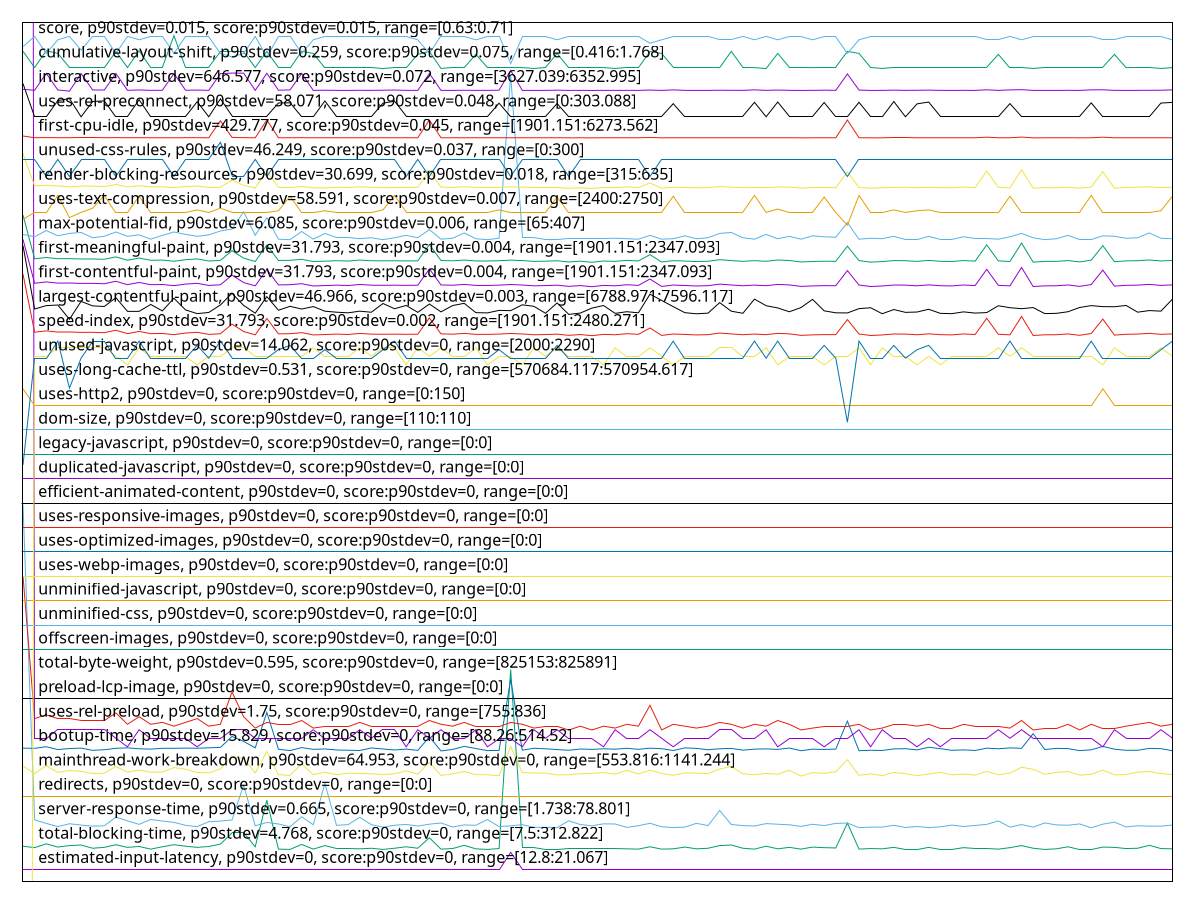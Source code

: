 reset

$estimatedInputLatencyP90Stdev0ScoreP90Stdev0Range12821067 <<EOF
0 0.4930000000000021
1 0.4930000000000021
2 0.4930000000000021
3 0.4930000000000021
4 0.4930000000000021
5 0.4930000000000021
6 0.4930000000000021
7 0.4930000000000021
8 0.4930000000000021
9 0.4930000000000021
10 0.4930000000000021
11 0.4930000000000021
12 0.4930000000000021
13 0.4930000000000021
14 0.4930000000000021
15 0.4930000000000021
16 0.4930000000000021
17 0.4930000000000021
18 0.4930000000000021
19 0.4930000000000021
20 0.4930000000000021
21 0.4930000000000021
22 0.4930000000000021
23 0.4930000000000021
24 0.4930000000000021
25 0.4930000000000021
26 0.4930000000000021
27 0.4930000000000021
28 0.4930000000000021
29 0.4930000000000021
30 0.4930000000000021
31 0.4930000000000021
32 0.4930000000000021
33 0.4930000000000021
34 0.4930000000000021
35 0.4930000000000021
36 0.4930000000000021
37 0.4930000000000021
38 0.4930000000000021
39 0.4930000000000021
40 0.4930000000000021
41 0.4930000000000021
42 1.193000000000002
43 0.4930000000000021
44 0.4930000000000021
45 0.4930000000000021
46 0.4930000000000021
47 0.4930000000000021
48 0.4930000000000021
49 0.4930000000000021
50 0.4930000000000021
51 0.4930000000000021
52 0.4930000000000021
53 0.4930000000000021
54 0.4930000000000021
55 0.4930000000000021
56 0.4930000000000021
57 0.4930000000000021
58 0.4930000000000021
59 0.4930000000000021
60 0.4930000000000021
61 0.4930000000000021
62 0.4930000000000021
63 0.4930000000000021
64 0.4930000000000021
65 0.4930000000000021
66 0.4930000000000021
67 0.4930000000000021
68 0.4930000000000021
69 0.4930000000000021
70 0.4930000000000021
71 0.4930000000000021
72 0.4930000000000021
73 0.4930000000000021
74 0.4930000000000021
75 0.4930000000000021
76 0.4930000000000021
77 0.4930000000000021
78 0.4930000000000021
79 0.4930000000000021
80 0.4930000000000021
81 0.4930000000000021
82 0.4930000000000021
83 0.4930000000000021
84 0.4930000000000021
85 0.4930000000000021
86 0.4930000000000021
87 0.4930000000000021
88 0.4930000000000021
89 0.4930000000000021
90 0.4930000000000021
91 0.4930000000000021
92 0.4930000000000021
93 0.4930000000000021
94 0.4930000000000021
95 0.4930000000000021
96 0.4930000000000021
97 0.4930000000000021
98 0.4930000000000021
99 0.4930000000000021
EOF

$totalBlockingTimeP90Stdev4768ScoreP90Stdev0Range75312822 <<EOF
0 1.446821374137931
1 1.386476546551724
2 1.543373098275862
3 1.4106144775862068
4 1.4709593051724137
5 1.4950972362068964
6 1.3623386155172412
7 1.3985455120689654
8 1.5071662017241378
9 1.3985455120689654
10 1.4347524086206895
11 1.326131718965517
12 1.4226834431034483
13 1.5071662017241378
14 1.446821374137931
15 1.3985455120689654
16 1.4347524086206895
17 1.5313041327586205
18 2.014062753448276
19 2.014062753448276
20 1.4226834431034483
21 3.331255167241384
22 1.326131718965517
23 1.3140627534482758
24 1.519235167241379
25 1.326131718965517
26 1.4709593051724137
27 1.3623386155172412
28 1.3623386155172412
29 1.3382006844827585
30 1.3623386155172412
31 1.3140627534482758
32 1.3623386155172412
33 1.4226834431034483
34 1.3623386155172412
35 1.7915448224137893
36 1.326131718965517
37 1.35026965
38 1.4830282706896551
39 1.3382006844827585
40 1.3140627534482758
41 1.35026965
42 8.683912581034491
43 1.3744075810344827
44 1.3744075810344827
45 1.3140627534482758
46 1.3140627534482758
47 1.3382006844827585
48 1.3382006844827585
49 1.3382006844827585
50 1.3382006844827585
51 1.35026965
52 1.3382006844827585
53 1.326131718965517
54 1.4226834431034483
55 1.326131718965517
56 1.3382006844827585
57 1.4106144775862068
58 1.3382006844827585
59 1.3623386155172412
60 1.4709593051724137
61 1.4950972362068964
62 1.3623386155172412
63 1.326131718965517
64 1.446821374137931
65 1.3382006844827585
66 1.3985455120689654
67 1.326131718965517
68 1.4106144775862068
69 1.386476546551724
70 1.3744075810344827
71 2.391538960344824
72 1.326131718965517
73 1.35026965
74 1.3382006844827585
75 1.3985455120689654
76 1.326131718965517
77 1.326131718965517
78 1.3985455120689654
79 1.326131718965517
80 1.326131718965517
81 1.386476546551724
82 1.3382006844827585
83 1.3382006844827585
84 1.326131718965517
85 1.386476546551724
86 1.4709593051724137
87 1.3623386155172412
88 1.3140627534482758
89 1.3382006844827585
90 1.4226834431034483
91 1.326131718965517
92 1.326131718965517
93 1.4106144775862068
94 1.3985455120689654
95 1.35026965
96 1.3623386155172412
97 1.4830282706896551
98 1.35026965
99 1.3382006844827585
EOF

$serverResponseTimeP90Stdev0665ScoreP90Stdev0Range173878801 <<EOF
0 15.434354759568205
1 2.526773797841021
2 2.3801104023552506
3 2.250964180569186
4 2.3656844946025517
5 2.3129612365063794
6 2.2683096172718358
7 2.2822203140333666
8 2.636513738959765
9 2.4845264965652607
10 2.340439156035329
11 2.5424018645731112
12 2.477828753680079
13 2.423044651619235
14 2.3009396467124636
15 2.248044651619235
16 2.4500073601570174
17 2.475080961727184
18 2.5200760549558394
19 3.943260549558391
20 2.2818768400392546
21 2.4185794896957806
22 2.3570976447497554
23 2.242892541707557
24 2.6504244357212956
25 2.3261849852796863
26 4.01556182531894
27 2.303000490677135
28 2.3291045142296376
29 2.6291290480863596
30 2.330306673209029
31 2.2248601570166837
32 2.3059200196270857
33 2.3371761530912663
34 2.273118253189402
35 2.3483390578999024
36 2.397627576054956
37 2.2327600588812566
38 2.3186285574092254
39 2.303343964671247
40 2.537936702649657
41 2.250620706575074
42 2.2791290480863595
43 2.329791462217861
44 2.2214254170755647
45 2.220910206084397
46 2.207171246319922
47 2.4857286555446523
48 2.3333979391560358
49 2.2822203140333666
50 2.362593228655545
51 2.3564106967615315
52 2.215929833169775
53 2.2854833169774293
54 2.3854342492639846
55 2.2430642787046127
56 2.2085451422963693
57 2.2277796859666346
58 2.3830299313052015
59 2.292009322865555
60 2.9085451422963695
61 2.336145731108931
62 2.2899484789008837
63 2.2734617271835136
64 2.3720387634936215
65 2.346449950932287
66 2.3232654563297355
67 2.256974975466144
68 2.3455912659470073
69 2.2928680078508346
70 2.3807973503434745
71 2.3945363101079495
72 2.2052821393523065
73 2.2277796859666346
74 2.2272644749754664
75 2.3035157016683026
76 2.2133537782139356
77 2.2519946025515214
78 2.2102625122669286
79 2.2391143277723264
80 2.31124386653582
81 2.2530250245338572
82 2.2968179587831212
83 2.340782630029441
84 2.4814352306182537
85 2.2284666339548584
86 2.3316805691854765
87 2.2276079489695784
88 2.399344946025516
89 2.3179416094210015
90 2.30574828263003
91 2.358299803729147
92 2.199786555446517
93 2.3503999018645736
94 2.431116290480864
95 2.236538272816487
96 2.283594210009814
97 2.2683096172718358
98 2.265390088321885
99 2.3151938174681064
EOF

$redirectsP90Stdev0ScoreP90Stdev0Range00 <<EOF
0 3.5
1 3.5
2 3.5
3 3.5
4 3.5
5 3.5
6 3.5
7 3.5
8 3.5
9 3.5
10 3.5
11 3.5
12 3.5
13 3.5
14 3.5
15 3.5
16 3.5
17 3.5
18 3.5
19 3.5
20 3.5
21 3.5
22 3.5
23 3.5
24 3.5
25 3.5
26 3.5
27 3.5
28 3.5
29 3.5
30 3.5
31 3.5
32 3.5
33 3.5
34 3.5
35 3.5
36 3.5
37 3.5
38 3.5
39 3.5
40 3.5
41 3.5
42 3.5
43 3.5
44 3.5
45 3.5
46 3.5
47 3.5
48 3.5
49 3.5
50 3.5
51 3.5
52 3.5
53 3.5
54 3.5
55 3.5
56 3.5
57 3.5
58 3.5
59 3.5
60 3.5
61 3.5
62 3.5
63 3.5
64 3.5
65 3.5
66 3.5
67 3.5
68 3.5
69 3.5
70 3.5
71 3.5
72 3.5
73 3.5
74 3.5
75 3.5
76 3.5
77 3.5
78 3.5
79 3.5
80 3.5
81 3.5
82 3.5
83 3.5
84 3.5
85 3.5
86 3.5
87 3.5
88 3.5
89 3.5
90 3.5
91 3.5
92 3.5
93 3.5
94 3.5
95 3.5
96 3.5
97 3.5
98 3.5
99 3.5
EOF

$mainthreadWorkBreakdownP90Stdev64953ScoreP90Stdev0Range5538161141244 <<EOF
0 4.7274582517211865
1 4.422658870996119
2 4.742178932923611
3 4.470014637407491
4 4.547780556174571
5 4.515375353326843
6 4.4240463752477694
7 4.438627485016597
8 4.716555259731883
9 4.477296982207575
10 4.568223666154514
11 4.47595052837757
12 4.4841770328755235
13 4.668747938682399
14 4.60412636492652
15 4.461894864005818
16 4.453709409929511
17 4.610242877751844
18 5.124801703006062
19 5.039663128511277
20 4.447034611369794
21 5.325562895110307
22 4.37712574330585
23 4.344671279952147
24 4.818483456680077
25 4.376124113017676
26 4.47782242760465
27 4.376731659258043
28 4.439415653112209
29 4.421328837334773
30 4.4132583244390755
31 4.38073818041074
32 4.415475047207986
33 4.535605001114227
34 4.397519592779817
35 4.878794736163076
36 4.3444578177595865
37 4.411230433609741
38 4.504382050409919
39 4.378529667726158
40 4.372831869201628
41 4.339663128511277
42 5.525182885492779
43 4.461418679114718
44 4.444317073456798
45 4.439423863196538
46 4.369514995132593
47 4.374194743200292
48 4.4150234925698735
49 4.4293747199774804
50 4.461656771560269
51 4.398340601212746
52 4.5567131279248425
53 4.405245282133683
54 4.560711438993209
55 4.423898593729842
56 4.352782843269491
57 4.450105182908951
58 4.439243241341293
59 4.421566929780322
60 4.605924373394636
61 4.714437057974925
62 4.4153436858587165
63 4.372790818779981
64 4.426583291305521
65 4.395943256588592
66 4.55674596826216
67 4.319474531145541
68 4.4600804353690435
69 4.431763854517305
70 4.493569369348237
71 4.989171109886114
72 4.351091565897656
73 4.410852769730592
74 4.338333094849932
75 4.4699653769015155
76 4.415852711087132
77 4.337388935152062
78 4.399087718886713
79 4.473725595524331
80 4.366805667303925
81 4.399892307150983
82 4.361255650297322
83 4.508257210213345
84 4.373250583502422
85 4.44173089689307
86 4.680677191212865
87 4.595981961271859
88 4.3894901303057665
89 4.47164023410469
90 4.506943596720658
91 4.356313179531087
92 4.390885844641747
93 4.5658099013617015
94 4.3680207597846605
95 4.381772651036231
96 4.479021099916726
97 4.5039222856874765
98 4.422486459225203
99 4.378685659328415
EOF

$bootupTimeP90Stdev15829ScoreP90Stdev0Range882651452 <<EOF
0 5.463229201101929
1 5.455405509641873
2 5.52116308539945
3 5.403917906336089
4 5.44771955922865
5 5.464661707988981
6 5.373201652892562
7 5.398601101928375
8 5.455708539944904
9 5.476149311294766
10 5.436755371900826
11 5.423862809917356
12 5.456645179063361
13 5.457196143250689
14 5.46444132231405
15 5.459041873278237
16 5.476865564738292
17 5.493807713498623
18 5.942044628099174
19 5.738435812672177
20 5.475185123966943
21 6.92780220385675
22 5.416920661157025
23 5.364138292011019
24 5.4859564738292015
25 5.414992286501378
26 5.429675482093664
27 5.3882705234159785
28 5.377692011019285
29 5.365763636363637
30 5.471328374655648
31 5.428628650137742
32 5.388738842975207
33 5.424689256198348
34 5.370832506887052
35 5.92444132231405
36 5.3492071625344355
37 5.409537741046832
38 5.535846280991736
39 5.447857300275483
40 5.363642424242425
41 5.3721272727272735
42 8.284882093663912
43 5.380722314049587
44 5.459868319559229
45 5.436204407713499
46 5.404606611570248
47 5.376727823691461
48 5.427388980716254
49 5.412871074380166
50 5.4365074380165295
51 5.420061157024794
52 5.458215426997246
53 5.415185123966943
54 5.4636975206611575
55 5.441328374655647
56 5.3661217630854
57 5.474579063360882
58 5.454964738292011
59 5.397554269972452
60 5.437995041322314
61 5.453559779614325
62 5.380501928374656
63 5.423201652892562
64 5.433008815426998
65 5.412127272727274
66 5.46810523415978
67 5.357664462809918
68 5.421135537190083
69 5.4096754820936646
70 5.424276033057851
71 6.571025344352618
72 5.35771955922865
73 5.377030853994491
74 5.368380716253444
75 5.431989531680442
76 5.441631404958678
77 5.391989531680442
78 5.499675482093664
79 5.4429261707988985
80 5.373780165289257
81 5.392044628099174
82 5.3681327823691465
83 5.462733333333333
84 5.438187878787879
85 5.474468870523417
86 5.455928925619835
87 6.057857300275483
88 5.4056809917355375
89 5.453945454545455
90 5.4447443526170805
91 5.361851790633609
92 5.393917906336089
93 5.5354055096418735
94 5.420391735537191
95 5.3748545454545456
96 5.3739179063360885
97 5.454028099173554
98 5.443036363636364
99 5.357857300275483
EOF

$usesRelPreloadP90Stdev175ScoreP90Stdev0Range755836 <<EOF
0 12.507555555555555
1 6.67422222222222
2 6.829777777777778
3 6.67422222222222
4 6.67422222222222
5 6.596444444444444
6 6.596444444444444
7 6.596444444444444
8 6.907555555555554
9 6.440888888888892
10 6.7520000000000024
11 6.440888888888892
12 6.518666666666668
13 6.36311111111111
14 6.518666666666668
15 6.67422222222222
16 6.36311111111111
17 6.440888888888892
18 7.763111111111115
19 6.7520000000000024
20 6.285333333333334
21 6.518666666666668
22 6.440888888888892
23 6.440888888888892
24 6.596444444444444
25 6.285333333333334
26 6.36311111111111
27 6.36311111111111
28 6.36311111111111
29 6.518666666666668
30 6.36311111111111
31 6.36311111111111
32 6.36311111111111
33 6.36311111111111
34 6.36311111111111
35 6.596444444444444
36 6.440888888888892
37 6.36311111111111
38 6.518666666666668
39 6.36311111111111
40 6.36311111111111
41 6.36311111111111
42 6.518666666666668
43 6.440888888888892
44 6.285333333333334
45 6.36311111111111
46 6.36311111111111
47 6.207555555555558
48 6.36311111111111
49 6.207555555555558
50 6.36311111111111
51 6.285333333333334
52 6.440888888888892
53 6.36311111111111
54 7.218666666666664
55 6.207555555555558
56 6.440888888888892
57 6.36311111111111
58 6.285333333333334
59 6.36311111111111
60 6.518666666666668
61 6.440888888888892
62 6.285333333333334
63 6.440888888888892
64 6.36311111111111
65 6.596444444444444
66 6.440888888888892
67 6.207555555555558
68 6.285333333333334
69 6.36311111111111
70 6.36311111111111
71 6.36311111111111
72 6.440888888888892
73 6.207555555555558
74 6.285333333333334
75 6.440888888888892
76 6.440888888888892
77 6.36311111111111
78 6.440888888888892
79 6.285333333333334
80 6.285333333333334
81 6.440888888888892
82 6.36311111111111
83 6.36311111111111
84 6.36311111111111
85 6.285333333333334
86 6.596444444444444
87 6.207555555555558
88 6.285333333333334
89 6.285333333333334
90 6.440888888888892
91 6.207555555555558
92 6.440888888888892
93 6.285333333333334
94 6.285333333333334
95 6.36311111111111
96 6.440888888888892
97 6.518666666666668
98 6.36311111111111
99 6.440888888888892
EOF

$preloadLcpImageP90Stdev0ScoreP90Stdev0Range00 <<EOF
0 7.5
1 7.5
2 7.5
3 7.5
4 7.5
5 7.5
6 7.5
7 7.5
8 7.5
9 7.5
10 7.5
11 7.5
12 7.5
13 7.5
14 7.5
15 7.5
16 7.5
17 7.5
18 7.5
19 7.5
20 7.5
21 7.5
22 7.5
23 7.5
24 7.5
25 7.5
26 7.5
27 7.5
28 7.5
29 7.5
30 7.5
31 7.5
32 7.5
33 7.5
34 7.5
35 7.5
36 7.5
37 7.5
38 7.5
39 7.5
40 7.5
41 7.5
42 7.5
43 7.5
44 7.5
45 7.5
46 7.5
47 7.5
48 7.5
49 7.5
50 7.5
51 7.5
52 7.5
53 7.5
54 7.5
55 7.5
56 7.5
57 7.5
58 7.5
59 7.5
60 7.5
61 7.5
62 7.5
63 7.5
64 7.5
65 7.5
66 7.5
67 7.5
68 7.5
69 7.5
70 7.5
71 7.5
72 7.5
73 7.5
74 7.5
75 7.5
76 7.5
77 7.5
78 7.5
79 7.5
80 7.5
81 7.5
82 7.5
83 7.5
84 7.5
85 7.5
86 7.5
87 7.5
88 7.5
89 7.5
90 7.5
91 7.5
92 7.5
93 7.5
94 7.5
95 7.5
96 7.5
97 7.5
98 7.5
99 7.5
EOF

$totalByteWeightP90Stdev0595ScoreP90Stdev0Range825153825891 <<EOF
0 263.8179999999702
1 5.867999999958556
2 5.867999999958556
3 6.217999999993481
4 6.217999999993481
5 6.217999999993481
6 6.217999999993481
7 6.217999999993481
8 5.867999999958556
9 5.517999999981839
10 6.217999999993481
11 5.867999999958556
12 5.867999999958556
13 5.867999999958556
14 5.867999999958556
15 5.517999999981839
16 5.867999999958556
17 5.867999999958556
18 6.217999999993481
19 6.217999999993481
20 5.867999999958556
21 5.867999999958556
22 5.867999999958556
23 5.867999999958556
24 5.867999999958556
25 6.217999999993481
26 5.867999999958556
27 5.867999999958556
28 5.867999999958556
29 6.217999999993481
30 5.867999999958556
31 6.217999999993481
32 6.217999999993481
33 5.517999999981839
34 6.217999999993481
35 5.867999999958556
36 6.217999999993481
37 5.867999999958556
38 5.867999999958556
39 6.217999999993481
40 5.517999999981839
41 5.867999999958556
42 5.867999999958556
43 5.517999999981839
44 6.217999999993481
45 5.867999999958556
46 6.217999999993481
47 5.867999999958556
48 5.867999999958556
49 5.867999999958556
50 5.517999999981839
51 6.217999999993481
52 5.867999999958556
53 5.867999999958556
54 6.217999999993481
55 5.867999999958556
56 5.517999999981839
57 5.867999999958556
58 5.867999999958556
59 5.867999999958556
60 6.217999999993481
61 6.217999999993481
62 5.867999999958556
63 5.867999999958556
64 6.217999999993481
65 5.517999999981839
66 5.867999999958556
67 5.867999999958556
68 5.867999999958556
69 5.517999999981839
70 5.867999999958556
71 5.867999999958556
72 6.217999999993481
73 5.517999999981839
74 6.217999999993481
75 5.867999999958556
76 5.867999999958556
77 5.517999999981839
78 5.867999999958556
79 5.517999999981839
80 5.867999999958556
81 5.867999999958556
82 5.867999999958556
83 5.867999999958556
84 6.217999999993481
85 5.867999999958556
86 6.217999999993481
87 5.867999999958556
88 5.867999999958556
89 5.867999999958556
90 5.867999999958556
91 5.867999999958556
92 5.867999999958556
93 5.517999999981839
94 6.217999999993481
95 5.867999999958556
96 5.867999999958556
97 5.867999999958556
98 6.217999999993481
99 5.867999999958556
EOF

$offscreenImagesP90Stdev0ScoreP90Stdev0Range00 <<EOF
0 9.5
1 9.5
2 9.5
3 9.5
4 9.5
5 9.5
6 9.5
7 9.5
8 9.5
9 9.5
10 9.5
11 9.5
12 9.5
13 9.5
14 9.5
15 9.5
16 9.5
17 9.5
18 9.5
19 9.5
20 9.5
21 9.5
22 9.5
23 9.5
24 9.5
25 9.5
26 9.5
27 9.5
28 9.5
29 9.5
30 9.5
31 9.5
32 9.5
33 9.5
34 9.5
35 9.5
36 9.5
37 9.5
38 9.5
39 9.5
40 9.5
41 9.5
42 9.5
43 9.5
44 9.5
45 9.5
46 9.5
47 9.5
48 9.5
49 9.5
50 9.5
51 9.5
52 9.5
53 9.5
54 9.5
55 9.5
56 9.5
57 9.5
58 9.5
59 9.5
60 9.5
61 9.5
62 9.5
63 9.5
64 9.5
65 9.5
66 9.5
67 9.5
68 9.5
69 9.5
70 9.5
71 9.5
72 9.5
73 9.5
74 9.5
75 9.5
76 9.5
77 9.5
78 9.5
79 9.5
80 9.5
81 9.5
82 9.5
83 9.5
84 9.5
85 9.5
86 9.5
87 9.5
88 9.5
89 9.5
90 9.5
91 9.5
92 9.5
93 9.5
94 9.5
95 9.5
96 9.5
97 9.5
98 9.5
99 9.5
EOF

$unminifiedCssP90Stdev0ScoreP90Stdev0Range00 <<EOF
0 10.5
1 10.5
2 10.5
3 10.5
4 10.5
5 10.5
6 10.5
7 10.5
8 10.5
9 10.5
10 10.5
11 10.5
12 10.5
13 10.5
14 10.5
15 10.5
16 10.5
17 10.5
18 10.5
19 10.5
20 10.5
21 10.5
22 10.5
23 10.5
24 10.5
25 10.5
26 10.5
27 10.5
28 10.5
29 10.5
30 10.5
31 10.5
32 10.5
33 10.5
34 10.5
35 10.5
36 10.5
37 10.5
38 10.5
39 10.5
40 10.5
41 10.5
42 10.5
43 10.5
44 10.5
45 10.5
46 10.5
47 10.5
48 10.5
49 10.5
50 10.5
51 10.5
52 10.5
53 10.5
54 10.5
55 10.5
56 10.5
57 10.5
58 10.5
59 10.5
60 10.5
61 10.5
62 10.5
63 10.5
64 10.5
65 10.5
66 10.5
67 10.5
68 10.5
69 10.5
70 10.5
71 10.5
72 10.5
73 10.5
74 10.5
75 10.5
76 10.5
77 10.5
78 10.5
79 10.5
80 10.5
81 10.5
82 10.5
83 10.5
84 10.5
85 10.5
86 10.5
87 10.5
88 10.5
89 10.5
90 10.5
91 10.5
92 10.5
93 10.5
94 10.5
95 10.5
96 10.5
97 10.5
98 10.5
99 10.5
EOF

$unminifiedJavascriptP90Stdev0ScoreP90Stdev0Range00 <<EOF
0 11.5
1 11.5
2 11.5
3 11.5
4 11.5
5 11.5
6 11.5
7 11.5
8 11.5
9 11.5
10 11.5
11 11.5
12 11.5
13 11.5
14 11.5
15 11.5
16 11.5
17 11.5
18 11.5
19 11.5
20 11.5
21 11.5
22 11.5
23 11.5
24 11.5
25 11.5
26 11.5
27 11.5
28 11.5
29 11.5
30 11.5
31 11.5
32 11.5
33 11.5
34 11.5
35 11.5
36 11.5
37 11.5
38 11.5
39 11.5
40 11.5
41 11.5
42 11.5
43 11.5
44 11.5
45 11.5
46 11.5
47 11.5
48 11.5
49 11.5
50 11.5
51 11.5
52 11.5
53 11.5
54 11.5
55 11.5
56 11.5
57 11.5
58 11.5
59 11.5
60 11.5
61 11.5
62 11.5
63 11.5
64 11.5
65 11.5
66 11.5
67 11.5
68 11.5
69 11.5
70 11.5
71 11.5
72 11.5
73 11.5
74 11.5
75 11.5
76 11.5
77 11.5
78 11.5
79 11.5
80 11.5
81 11.5
82 11.5
83 11.5
84 11.5
85 11.5
86 11.5
87 11.5
88 11.5
89 11.5
90 11.5
91 11.5
92 11.5
93 11.5
94 11.5
95 11.5
96 11.5
97 11.5
98 11.5
99 11.5
EOF

$usesWebpImagesP90Stdev0ScoreP90Stdev0Range00 <<EOF
0 12.5
1 12.5
2 12.5
3 12.5
4 12.5
5 12.5
6 12.5
7 12.5
8 12.5
9 12.5
10 12.5
11 12.5
12 12.5
13 12.5
14 12.5
15 12.5
16 12.5
17 12.5
18 12.5
19 12.5
20 12.5
21 12.5
22 12.5
23 12.5
24 12.5
25 12.5
26 12.5
27 12.5
28 12.5
29 12.5
30 12.5
31 12.5
32 12.5
33 12.5
34 12.5
35 12.5
36 12.5
37 12.5
38 12.5
39 12.5
40 12.5
41 12.5
42 12.5
43 12.5
44 12.5
45 12.5
46 12.5
47 12.5
48 12.5
49 12.5
50 12.5
51 12.5
52 12.5
53 12.5
54 12.5
55 12.5
56 12.5
57 12.5
58 12.5
59 12.5
60 12.5
61 12.5
62 12.5
63 12.5
64 12.5
65 12.5
66 12.5
67 12.5
68 12.5
69 12.5
70 12.5
71 12.5
72 12.5
73 12.5
74 12.5
75 12.5
76 12.5
77 12.5
78 12.5
79 12.5
80 12.5
81 12.5
82 12.5
83 12.5
84 12.5
85 12.5
86 12.5
87 12.5
88 12.5
89 12.5
90 12.5
91 12.5
92 12.5
93 12.5
94 12.5
95 12.5
96 12.5
97 12.5
98 12.5
99 12.5
EOF

$usesOptimizedImagesP90Stdev0ScoreP90Stdev0Range00 <<EOF
0 13.5
1 13.5
2 13.5
3 13.5
4 13.5
5 13.5
6 13.5
7 13.5
8 13.5
9 13.5
10 13.5
11 13.5
12 13.5
13 13.5
14 13.5
15 13.5
16 13.5
17 13.5
18 13.5
19 13.5
20 13.5
21 13.5
22 13.5
23 13.5
24 13.5
25 13.5
26 13.5
27 13.5
28 13.5
29 13.5
30 13.5
31 13.5
32 13.5
33 13.5
34 13.5
35 13.5
36 13.5
37 13.5
38 13.5
39 13.5
40 13.5
41 13.5
42 13.5
43 13.5
44 13.5
45 13.5
46 13.5
47 13.5
48 13.5
49 13.5
50 13.5
51 13.5
52 13.5
53 13.5
54 13.5
55 13.5
56 13.5
57 13.5
58 13.5
59 13.5
60 13.5
61 13.5
62 13.5
63 13.5
64 13.5
65 13.5
66 13.5
67 13.5
68 13.5
69 13.5
70 13.5
71 13.5
72 13.5
73 13.5
74 13.5
75 13.5
76 13.5
77 13.5
78 13.5
79 13.5
80 13.5
81 13.5
82 13.5
83 13.5
84 13.5
85 13.5
86 13.5
87 13.5
88 13.5
89 13.5
90 13.5
91 13.5
92 13.5
93 13.5
94 13.5
95 13.5
96 13.5
97 13.5
98 13.5
99 13.5
EOF

$usesResponsiveImagesP90Stdev0ScoreP90Stdev0Range00 <<EOF
0 14.5
1 14.5
2 14.5
3 14.5
4 14.5
5 14.5
6 14.5
7 14.5
8 14.5
9 14.5
10 14.5
11 14.5
12 14.5
13 14.5
14 14.5
15 14.5
16 14.5
17 14.5
18 14.5
19 14.5
20 14.5
21 14.5
22 14.5
23 14.5
24 14.5
25 14.5
26 14.5
27 14.5
28 14.5
29 14.5
30 14.5
31 14.5
32 14.5
33 14.5
34 14.5
35 14.5
36 14.5
37 14.5
38 14.5
39 14.5
40 14.5
41 14.5
42 14.5
43 14.5
44 14.5
45 14.5
46 14.5
47 14.5
48 14.5
49 14.5
50 14.5
51 14.5
52 14.5
53 14.5
54 14.5
55 14.5
56 14.5
57 14.5
58 14.5
59 14.5
60 14.5
61 14.5
62 14.5
63 14.5
64 14.5
65 14.5
66 14.5
67 14.5
68 14.5
69 14.5
70 14.5
71 14.5
72 14.5
73 14.5
74 14.5
75 14.5
76 14.5
77 14.5
78 14.5
79 14.5
80 14.5
81 14.5
82 14.5
83 14.5
84 14.5
85 14.5
86 14.5
87 14.5
88 14.5
89 14.5
90 14.5
91 14.5
92 14.5
93 14.5
94 14.5
95 14.5
96 14.5
97 14.5
98 14.5
99 14.5
EOF

$efficientAnimatedContentP90Stdev0ScoreP90Stdev0Range00 <<EOF
0 15.5
1 15.5
2 15.5
3 15.5
4 15.5
5 15.5
6 15.5
7 15.5
8 15.5
9 15.5
10 15.5
11 15.5
12 15.5
13 15.5
14 15.5
15 15.5
16 15.5
17 15.5
18 15.5
19 15.5
20 15.5
21 15.5
22 15.5
23 15.5
24 15.5
25 15.5
26 15.5
27 15.5
28 15.5
29 15.5
30 15.5
31 15.5
32 15.5
33 15.5
34 15.5
35 15.5
36 15.5
37 15.5
38 15.5
39 15.5
40 15.5
41 15.5
42 15.5
43 15.5
44 15.5
45 15.5
46 15.5
47 15.5
48 15.5
49 15.5
50 15.5
51 15.5
52 15.5
53 15.5
54 15.5
55 15.5
56 15.5
57 15.5
58 15.5
59 15.5
60 15.5
61 15.5
62 15.5
63 15.5
64 15.5
65 15.5
66 15.5
67 15.5
68 15.5
69 15.5
70 15.5
71 15.5
72 15.5
73 15.5
74 15.5
75 15.5
76 15.5
77 15.5
78 15.5
79 15.5
80 15.5
81 15.5
82 15.5
83 15.5
84 15.5
85 15.5
86 15.5
87 15.5
88 15.5
89 15.5
90 15.5
91 15.5
92 15.5
93 15.5
94 15.5
95 15.5
96 15.5
97 15.5
98 15.5
99 15.5
EOF

$duplicatedJavascriptP90Stdev0ScoreP90Stdev0Range00 <<EOF
0 16.5
1 16.5
2 16.5
3 16.5
4 16.5
5 16.5
6 16.5
7 16.5
8 16.5
9 16.5
10 16.5
11 16.5
12 16.5
13 16.5
14 16.5
15 16.5
16 16.5
17 16.5
18 16.5
19 16.5
20 16.5
21 16.5
22 16.5
23 16.5
24 16.5
25 16.5
26 16.5
27 16.5
28 16.5
29 16.5
30 16.5
31 16.5
32 16.5
33 16.5
34 16.5
35 16.5
36 16.5
37 16.5
38 16.5
39 16.5
40 16.5
41 16.5
42 16.5
43 16.5
44 16.5
45 16.5
46 16.5
47 16.5
48 16.5
49 16.5
50 16.5
51 16.5
52 16.5
53 16.5
54 16.5
55 16.5
56 16.5
57 16.5
58 16.5
59 16.5
60 16.5
61 16.5
62 16.5
63 16.5
64 16.5
65 16.5
66 16.5
67 16.5
68 16.5
69 16.5
70 16.5
71 16.5
72 16.5
73 16.5
74 16.5
75 16.5
76 16.5
77 16.5
78 16.5
79 16.5
80 16.5
81 16.5
82 16.5
83 16.5
84 16.5
85 16.5
86 16.5
87 16.5
88 16.5
89 16.5
90 16.5
91 16.5
92 16.5
93 16.5
94 16.5
95 16.5
96 16.5
97 16.5
98 16.5
99 16.5
EOF

$legacyJavascriptP90Stdev0ScoreP90Stdev0Range00 <<EOF
0 17.5
1 17.5
2 17.5
3 17.5
4 17.5
5 17.5
6 17.5
7 17.5
8 17.5
9 17.5
10 17.5
11 17.5
12 17.5
13 17.5
14 17.5
15 17.5
16 17.5
17 17.5
18 17.5
19 17.5
20 17.5
21 17.5
22 17.5
23 17.5
24 17.5
25 17.5
26 17.5
27 17.5
28 17.5
29 17.5
30 17.5
31 17.5
32 17.5
33 17.5
34 17.5
35 17.5
36 17.5
37 17.5
38 17.5
39 17.5
40 17.5
41 17.5
42 17.5
43 17.5
44 17.5
45 17.5
46 17.5
47 17.5
48 17.5
49 17.5
50 17.5
51 17.5
52 17.5
53 17.5
54 17.5
55 17.5
56 17.5
57 17.5
58 17.5
59 17.5
60 17.5
61 17.5
62 17.5
63 17.5
64 17.5
65 17.5
66 17.5
67 17.5
68 17.5
69 17.5
70 17.5
71 17.5
72 17.5
73 17.5
74 17.5
75 17.5
76 17.5
77 17.5
78 17.5
79 17.5
80 17.5
81 17.5
82 17.5
83 17.5
84 17.5
85 17.5
86 17.5
87 17.5
88 17.5
89 17.5
90 17.5
91 17.5
92 17.5
93 17.5
94 17.5
95 17.5
96 17.5
97 17.5
98 17.5
99 17.5
EOF

$domSizeP90Stdev0ScoreP90Stdev0Range110110 <<EOF
0 18.5
1 18.5
2 18.5
3 18.5
4 18.5
5 18.5
6 18.5
7 18.5
8 18.5
9 18.5
10 18.5
11 18.5
12 18.5
13 18.5
14 18.5
15 18.5
16 18.5
17 18.5
18 18.5
19 18.5
20 18.5
21 18.5
22 18.5
23 18.5
24 18.5
25 18.5
26 18.5
27 18.5
28 18.5
29 18.5
30 18.5
31 18.5
32 18.5
33 18.5
34 18.5
35 18.5
36 18.5
37 18.5
38 18.5
39 18.5
40 18.5
41 18.5
42 18.5
43 18.5
44 18.5
45 18.5
46 18.5
47 18.5
48 18.5
49 18.5
50 18.5
51 18.5
52 18.5
53 18.5
54 18.5
55 18.5
56 18.5
57 18.5
58 18.5
59 18.5
60 18.5
61 18.5
62 18.5
63 18.5
64 18.5
65 18.5
66 18.5
67 18.5
68 18.5
69 18.5
70 18.5
71 18.5
72 18.5
73 18.5
74 18.5
75 18.5
76 18.5
77 18.5
78 18.5
79 18.5
80 18.5
81 18.5
82 18.5
83 18.5
84 18.5
85 18.5
86 18.5
87 18.5
88 18.5
89 18.5
90 18.5
91 18.5
92 18.5
93 18.5
94 18.5
95 18.5
96 18.5
97 18.5
98 18.5
99 18.5
EOF

$usesHttp2P90Stdev0ScoreP90Stdev0Range0150 <<EOF
0 20.186
1 19.486
2 19.486
3 19.486
4 19.486
5 19.486
6 19.486
7 19.486
8 19.486
9 19.486
10 19.486
11 19.486
12 19.486
13 19.486
14 19.486
15 19.486
16 19.486
17 19.486
18 19.486
19 19.486
20 19.486
21 19.486
22 19.486
23 19.486
24 19.486
25 19.486
26 19.486
27 19.486
28 19.486
29 19.486
30 19.486
31 19.486
32 19.486
33 19.486
34 19.486
35 19.486
36 19.486
37 19.486
38 19.486
39 19.486
40 19.486
41 19.486
42 19.486
43 19.486
44 19.486
45 19.486
46 19.486
47 19.486
48 19.486
49 19.486
50 19.486
51 19.486
52 19.486
53 19.486
54 19.486
55 19.486
56 19.486
57 19.486
58 19.486
59 19.486
60 19.486
61 19.486
62 19.486
63 19.486
64 19.486
65 19.486
66 19.486
67 19.486
68 19.486
69 19.486
70 19.486
71 19.486
72 19.486
73 19.486
74 19.486
75 19.486
76 19.486
77 19.486
78 19.486
79 19.486
80 19.486
81 19.486
82 19.486
83 19.486
84 19.486
85 19.486
86 19.486
87 19.486
88 19.486
89 19.486
90 19.486
91 19.486
92 19.486
93 20.186
94 19.486
95 19.486
96 19.486
97 19.486
98 19.486
99 19.486
EOF

$usesLongCacheTtlP90Stdev0531ScoreP90Stdev0Range570684117570954617 <<EOF
0 -85.31345282722032
1 21.51579245252651
2 21.51579245252651
3 21.86579245250323
4 21.86579245250323
5 21.86579245250323
6 21.86579245250323
7 21.86579245250323
8 21.51579245252651
9 21.165792452491587
10 21.86579245250323
11 21.51579245252651
12 21.51579245252651
13 21.51579245252651
14 21.51579245252651
15 21.165792452491587
16 21.51579245252651
17 21.51579245252651
18 21.86579245250323
19 21.86579245250323
20 21.51579245252651
21 21.51579245252651
22 21.51579245252651
23 21.51579245252651
24 21.51579245252651
25 21.86579245250323
26 21.51579245252651
27 21.51579245252651
28 21.51579245252651
29 21.86579245250323
30 21.51579245252651
31 21.86579245250323
32 21.86579245250323
33 21.165792452491587
34 21.86579245250323
35 21.51579245252651
36 21.86579245250323
37 21.51579245252651
38 21.51579245252651
39 21.86579245250323
40 21.165792452491587
41 21.51579245252651
42 21.51579245252651
43 21.165792452491587
44 21.86579245250323
45 21.51579245252651
46 21.86579245250323
47 21.51579245252651
48 21.51579245252651
49 21.51579245252651
50 21.165792452491587
51 21.86579245250323
52 21.51579245252651
53 21.51579245252651
54 21.86579245250323
55 21.51579245252651
56 21.165792452491587
57 21.51579245252651
58 21.51579245252651
59 21.51579245252651
60 21.86579245250323
61 21.86579245250323
62 21.51579245252651
63 21.51579245252651
64 21.86579245250323
65 21.165792452491587
66 21.51579245252651
67 21.51579245252651
68 21.51579245252651
69 21.165792452491587
70 21.51579245252651
71 21.51579245252651
72 21.86579245250323
73 21.165792452491587
74 21.86579245250323
75 21.51579245252651
76 21.51579245252651
77 21.165792452491587
78 21.51579245252651
79 21.165792452491587
80 21.51579245252651
81 21.51579245252651
82 21.51579245252651
83 21.51579245252651
84 21.86579245250323
85 21.51579245252651
86 21.86579245250323
87 21.51579245252651
88 21.51579245252651
89 21.51579245252651
90 21.51579245252651
91 21.51579245252651
92 21.51579245252651
93 21.165792452491587
94 21.86579245250323
95 21.51579245252651
96 21.51579245252651
97 21.51579245252651
98 21.86579245250323
99 21.51579245252651
EOF

$unusedJavascriptP90Stdev14062ScoreP90Stdev0Range20002290 <<EOF
0 17.06375
1 21.43875
2 21.43875
3 22.13875
4 20.213750000000005
5 21.43875
6 22.13875
7 22.13875
8 21.43875
9 21.43875
10 22.13875
11 21.43875
12 21.43875
13 21.43875
14 21.43875
15 21.963750000000005
16 21.43875
17 22.13875
18 21.43875
19 21.43875
20 21.43875
21 21.43875
22 21.78875
23 21.963750000000005
24 21.43875
25 21.43875
26 21.78875
27 21.43875
28 21.43875
29 21.43875
30 21.43875
31 21.78875
32 22.13875
33 21.43875
34 21.43875
35 21.43875
36 21.43875
37 21.43875
38 21.43875
39 21.43875
40 21.43875
41 21.78875
42 21.43875
43 21.43875
44 21.43875
45 21.43875
46 21.963750000000005
47 21.43875
48 21.43875
49 21.43875
50 21.43875
51 21.43875
52 21.43875
53 21.43875
54 21.43875
55 21.43875
56 22.13875
57 21.43875
58 21.43875
59 21.43875
60 21.43875
61 21.43875
62 21.43875
63 22.13875
64 21.43875
65 22.13875
66 21.43875
67 21.43875
68 21.43875
69 21.963750000000005
70 21.43875
71 18.81375
72 22.13875
73 21.43875
74 21.43875
75 21.963750000000005
76 21.43875
77 21.78875
78 21.963750000000005
79 21.43875
80 21.43875
81 21.43875
82 21.43875
83 21.43875
84 21.43875
85 22.13875
86 21.43875
87 21.43875
88 21.43875
89 21.43875
90 21.43875
91 21.43875
92 22.13875
93 21.43875
94 21.43875
95 21.43875
96 21.43875
97 21.43875
98 21.78875
99 22.13875
EOF

$speedIndexP90Stdev31793ScoreP90Stdev0002Range19011512480271 <<EOF
0 24.879598405080753
1 22.50274252450629
2 22.558395673595506
3 22.509230707017032
4 22.51231555572963
5 22.497831767101857
6 22.498780483083664
7 22.48445626309261
8 22.58404796241785
9 22.444437362066473
10 22.535870408302557
11 22.444141268765094
12 22.452547753251874
13 22.404769120728382
14 22.468692012243757
15 22.500645740444767
16 22.41495303460728
17 22.441172726892617
18 22.83569270263122
19 22.531702275507165
20 22.396499378302224
21 23.066725914212462
22 22.43634218859847
23 22.4432053791451
24 22.484681485310105
25 22.39248624882833
26 22.407789402840017
27 22.426173057645045
28 22.411145561714232
29 22.45401995871218
30 22.424591719411396
31 22.419985316354932
32 22.424002793748084
33 22.417829617987483
34 22.421749701989285
35 23.089781408258766
36 22.43567434820065
37 22.42224688655628
38 22.455571948490842
39 22.415555656216256
40 22.41412258202926
41 22.426991988237035
42 22.451519687743637
43 22.43131729831355
44 22.399093346930744
45 22.40661002974165
46 22.424433237754492
47 22.37593067667477
48 22.40759744220484
49 22.36163123982348
50 22.41604957984381
51 22.39825419851421
52 22.44306254999752
53 22.416120668323657
54 22.676864951353323
55 22.373214748911096
56 22.429383343828192
57 22.412322326061044
58 22.39176145068825
59 22.403853666328896
60 22.46817243589259
61 22.432747981144956
62 22.40067772870787
63 22.42783113665357
64 22.4024849413469
65 22.456325225502056
66 22.43526412201878
67 22.37427651079357
68 22.394658469288956
69 22.404943689686537
70 22.40334604675568
71 23.0214312479603
72 22.431702958751615
73 22.36943140696992
74 22.390830126383474
75 22.4308420707388
76 22.426164144410567
77 22.398919647556443
78 22.43815961884775
79 22.402397765565805
80 22.394111066254546
81 22.432109271806155
82 22.408384632986255
83 23.0732147489111
84 22.41892420666035
85 22.394684774200456
86 23.15006835229577
87 22.369264664266428
88 22.398282677385343
89 22.400424897203095
90 22.432751676876325
91 22.377059396513793
92 22.449733779908968
93 23.04273996544524
94 22.38549370768382
95 22.4178891844813
96 22.42711720831163
97 22.456826975384274
98 22.416613504971398
99 22.43548130058565
EOF

$largestContentfulPaintP90Stdev46966ScoreP90Stdev0003Range67889717596117 <<EOF
0 26.048276665159165
1 23.453682677614392
2 23.59298220911486
3 23.617736221486748
4 23.030339505310074
5 23.767469121734422
6 23.581824778635298
7 23.558123114182667
8 23.916165191006773
9 23.357645881358543
10 23.358177009523157
11 23.640936296053543
12 23.377016261996392
13 23.89396418328676
14 23.41580731312645
15 23.265866149318278
16 23.312761718950355
17 23.619558995018952
18 24.097812892816503
19 23.60071394706065
20 23.28287328070272
21 23.960522338175238
22 23.404402546299913
23 23.56382325418237
24 23.452149491384898
25 23.55380510389822
26 23.364516522392613
27 23.323082917018667
28 23.297032024647507
29 23.365997362305283
30 23.32087558500895
31 23.67910293040437
32 23.465311224945346
33 23.59940379353104
34 23.31780248230922
35 23.66018459760251
36 23.336291575313133
37 23.59574254257158
38 23.68652152520489
39 23.305271521866473
40 23.294638676261933
41 23.397257274053665
42 23.386988422302178
43 23.626441787876562
44 23.563630694516913
45 23.279907487952467
46 23.70194275014075
47 23.234070996480376
48 23.28802920595858
49 23.491532990650704
50 23.5971506584941
51 23.27569716151977
52 23.343316077128428
53 23.29898940299439
54 24.06166383507691
55 23.805852432446674
56 23.55147513194623
57 23.303570079618613
58 23.25887903772928
59 23.284864684155544
60 23.715664963193465
61 23.363795264927248
62 23.279680342327687
63 23.860086581794988
64 23.5897920750068
65 23.497881851076727
66 23.341165204360426
67 23.51210939303791
68 23.848661250343984
69 23.3791286228313
70 23.29817000431765
71 23.292550806025247
72 23.469035291484996
73 23.505172010449904
74 23.26052233817524
75 23.432353609971734
76 23.316854827023604
77 23.33027081412291
78 23.443021041535598
79 23.276763156871628
80 23.263493178606033
81 23.337281107652206
82 23.286667453916685
83 23.307680387195962
84 23.586900501855755
85 23.5074088807384
86 23.467319080097745
87 23.512954225201202
88 23.265808381418633
89 23.276012921980882
90 23.342253633848063
91 23.51579064776844
92 23.592862373439562
93 23.551486162062996
94 23.54672489064574
95 23.600382295753352
96 23.3236811606395
97 23.389893642885816
98 23.36668702502942
99 23.858561060561883
EOF

$firstContentfulPaintP90Stdev31793ScoreP90Stdev0004Range19011512347093 <<EOF
0 26.306337863761673
1 24.508533035024662
2 24.56418618411388
3 24.515021217535406
4 24.518106066248002
5 24.50362227762023
6 24.504570993602037
7 24.490246773610984
8 24.589838472936222
9 24.450227872584847
10 24.54166091882093
11 24.449931779283467
12 24.458338263770248
13 24.410559631246755
14 24.47448252276213
15 24.50643625096314
16 24.420743545125653
17 24.44696323741099
18 24.841483213149594
19 24.53749278602554
20 24.402289888820597
21 25.072516424730836
22 24.442132699116843
23 24.448995889663472
24 24.49047199582848
25 24.398276759346704
26 24.41357991335839
27 24.431963568163418
28 24.416936072232605
29 24.459810469230554
30 24.43038222992977
31 24.425775826873306
32 24.429793304266457
33 24.423620128505856
34 24.427540212507658
35 25.09557191877714
36 24.441464858719023
37 24.428037397074654
38 24.461362459009216
39 24.42134616673463
40 24.419913092547635
41 24.432782498755408
42 24.45731019826201
43 24.437107808831925
44 24.404883857449118
45 24.412400540260023
46 24.430223748272866
47 24.381721187193143
48 24.413387952723212
49 24.367421750341855
50 24.421840090362185
51 24.404044709032583
52 24.448853060515894
53 24.42191117884203
54 24.682655461871697
55 24.37900525942947
56 24.435173854346566
57 24.418112836579418
58 24.397551961206624
59 24.40964417684727
60 24.473962946410964
61 24.43853849166333
62 24.406468239226243
63 24.433621647171943
64 24.408275451865272
65 24.46211573602043
66 24.441054632537153
67 24.380067021311945
68 24.40044897980733
69 24.41073420020491
70 24.409136557274053
71 25.027221758478674
72 24.437493469269988
73 24.375221917488293
74 24.396620636901847
75 24.436632581257175
76 24.43195465492894
77 24.404710158074817
78 24.443950129366122
79 24.40818827608418
80 24.39990157677292
81 24.43789978232453
82 24.41417514350463
83 25.079005259429472
84 24.424714717178723
85 24.40047528471883
86 25.155858862814142
87 24.3750551747848
88 24.404073187903716
89 24.40621540772147
90 24.4385421873947
91 24.382849907032167
92 24.45552429042734
93 25.048530475963613
94 24.391284218202195
95 24.423679694999674
96 24.432907718830002
97 24.462617485902648
98 24.42240401548977
99 24.441271811104023
EOF

$firstMeaningfulPaintP90Stdev31793ScoreP90Stdev0004Range19011512347093 <<EOF
0 27.306337863761673
1 25.508533035024662
2 25.56418618411388
3 25.515021217535406
4 25.518106066248002
5 25.50362227762023
6 25.504570993602037
7 25.490246773610984
8 25.589838472936222
9 25.450227872584847
10 25.54166091882093
11 25.449931779283467
12 25.458338263770248
13 25.410559631246755
14 25.47448252276213
15 25.50643625096314
16 25.420743545125653
17 25.44696323741099
18 25.841483213149594
19 25.53749278602554
20 25.402289888820597
21 26.072516424730836
22 25.442132699116843
23 25.448995889663472
24 25.49047199582848
25 25.398276759346704
26 25.41357991335839
27 25.431963568163418
28 25.416936072232605
29 25.459810469230554
30 25.43038222992977
31 25.425775826873306
32 25.429793304266457
33 25.423620128505856
34 25.427540212507658
35 26.09557191877714
36 25.441464858719023
37 25.428037397074654
38 25.461362459009216
39 25.42134616673463
40 25.419913092547635
41 25.432782498755408
42 25.45731019826201
43 25.437107808831925
44 25.404883857449118
45 25.412400540260023
46 25.430223748272866
47 25.381721187193143
48 25.413387952723212
49 25.367421750341855
50 25.421840090362185
51 25.404044709032583
52 25.448853060515894
53 25.42191117884203
54 25.682655461871697
55 25.37900525942947
56 25.435173854346566
57 25.418112836579418
58 25.397551961206624
59 25.40964417684727
60 25.473962946410964
61 25.43853849166333
62 25.406468239226243
63 25.433621647171943
64 25.408275451865272
65 25.46211573602043
66 25.441054632537153
67 25.380067021311945
68 25.40044897980733
69 25.41073420020491
70 25.409136557274053
71 26.027221758478674
72 25.437493469269988
73 25.375221917488293
74 25.396620636901847
75 25.436632581257175
76 25.43195465492894
77 25.404710158074817
78 25.443950129366122
79 25.40818827608418
80 25.39990157677292
81 25.43789978232453
82 25.41417514350463
83 26.079005259429472
84 25.424714717178723
85 25.40047528471883
86 26.155858862814142
87 25.3750551747848
88 25.404073187903716
89 25.40621540772147
90 25.4385421873947
91 25.382849907032167
92 25.45552429042734
93 26.048530475963613
94 25.391284218202195
95 25.423679694999674
96 25.432907718830002
97 25.462617485902648
98 25.42240401548977
99 25.441271811104023
EOF

$maxPotentialFidP90Stdev6085ScoreP90Stdev0006Range65407 <<EOF
0 26.51143661971831
1 26.412845070422534
2 26.66918309859155
3 26.452281690140847
4 26.55087323943662
5 26.59030985915493
6 26.373408450704225
7 26.432563380281692
8 26.610028169014086
9 26.432563380281692
10 26.491718309859156
11 26.314253521126762
12 26.472
13 26.610028169014086
14 26.51143661971831
15 26.432563380281692
16 26.491718309859156
17 26.649464788732395
18 26.728338028169013
19 27.43819718309859
20 26.472
21 27.191718309859155
22 26.314253521126762
23 26.294535211267608
24 26.62974647887324
25 26.314253521126762
26 26.55087323943662
27 26.373408450704225
28 26.373408450704225
29 26.333971830985917
30 26.373408450704225
31 26.294535211267608
32 26.373408450704225
33 26.472
34 26.373408450704225
35 26.70861971830986
36 26.314253521126762
37 26.35369014084507
38 26.570591549295774
39 26.333971830985917
40 26.294535211267608
41 26.35369014084507
42 33.03819718309859
43 26.39312676056338
44 26.39312676056338
45 26.294535211267608
46 26.294535211267608
47 26.333971830985917
48 26.333971830985917
49 26.333971830985917
50 26.333971830985917
51 26.35369014084507
52 26.333971830985917
53 26.314253521126762
54 26.472
55 26.314253521126762
56 26.333971830985917
57 26.452281690140847
58 26.333971830985917
59 26.373408450704225
60 26.55087323943662
61 26.59030985915493
62 26.373408450704225
63 26.314253521126762
64 26.51143661971831
65 26.333971830985917
66 26.432563380281692
67 26.314253521126762
68 26.452281690140847
69 26.412845070422534
70 26.39312676056338
71 26.994535211267607
72 26.314253521126762
73 26.35369014084507
74 26.333971830985917
75 26.432563380281692
76 26.314253521126762
77 26.314253521126762
78 26.432563380281692
79 26.314253521126762
80 26.314253521126762
81 26.412845070422534
82 26.333971830985917
83 26.333971830985917
84 26.314253521126762
85 26.412845070422534
86 26.55087323943662
87 26.373408450704225
88 26.294535211267608
89 26.333971830985917
90 26.472
91 26.314253521126762
92 26.314253521126762
93 26.452281690140847
94 26.432563380281692
95 26.35369014084507
96 26.373408450704225
97 26.570591549295774
98 26.35369014084507
99 26.333971830985917
EOF

$usesTextCompressionP90Stdev58591ScoreP90Stdev0007Range24002750 <<EOF
0 27.12935
1 27.409349999999996
2 27.409349999999996
3 28.10935
4 27.19935
5 27.409349999999996
6 27.58435
7 28.10935
8 27.409349999999996
9 27.409349999999996
10 28.07435
11 27.409349999999996
12 27.409349999999996
13 27.409349999999996
14 27.409349999999996
15 27.51435
16 27.409349999999996
17 27.58435
18 27.409349999999996
19 27.409349999999996
20 27.409349999999996
21 27.409349999999996
22 27.479349999999997
23 28.07435
24 27.409349999999996
25 27.409349999999996
26 27.479349999999997
27 27.409349999999996
28 27.409349999999996
29 27.409349999999996
30 27.409349999999996
31 27.51435
32 28.10935
33 27.409349999999996
34 27.409349999999996
35 27.409349999999996
36 27.409349999999996
37 27.409349999999996
38 27.409349999999996
39 27.409349999999996
40 27.409349999999996
41 27.51435
42 27.409349999999996
43 27.409349999999996
44 27.409349999999996
45 27.409349999999996
46 28.03935
47 27.409349999999996
48 27.409349999999996
49 27.409349999999996
50 27.409349999999996
51 27.409349999999996
52 27.409349999999996
53 27.409349999999996
54 27.409349999999996
55 27.409349999999996
56 28.07435
57 27.409349999999996
58 27.409349999999996
59 27.409349999999996
60 27.409349999999996
61 27.409349999999996
62 27.409349999999996
63 28.10935
64 27.409349999999996
65 27.549349999999997
66 27.409349999999996
67 27.409349999999996
68 27.409349999999996
69 28.03935
70 27.409349999999996
71 26.884349999999998
72 28.10935
73 27.409349999999996
74 27.409349999999996
75 27.51435
76 27.409349999999996
77 27.479349999999997
78 27.51435
79 27.409349999999996
80 27.409349999999996
81 27.409349999999996
82 27.409349999999996
83 27.409349999999996
84 27.409349999999996
85 28.07435
86 27.409349999999996
87 27.409349999999996
88 27.409349999999996
89 27.409349999999996
90 27.409349999999996
91 27.409349999999996
92 28.10935
93 27.409349999999996
94 27.409349999999996
95 27.409349999999996
96 27.409349999999996
97 27.409349999999996
98 27.479349999999997
99 28.07435
EOF

$renderBlockingResourcesP90Stdev30699ScoreP90Stdev0018Range315635 <<EOF
0 29.81907643312102
1 28.494872611464967
2 28.52608280254777
3 28.494872611464967
4 28.45920382165605
5 28.494872611464967
6 28.48595541401274
7 28.472579617834395
8 28.557292993630572
9 28.454745222929937
10 28.50824840764331
11 28.45920382165605
12 28.463662420382164
13 28.423535031847134
14 28.47703821656051
15 28.490414012738853
16 28.43245222929936
17 28.436910828025475
18 28.735636942675157
19 28.517165605095542
20 28.414617834394903
21 29.101242038216558
22 28.441369426751592
23 28.441369426751592
24 28.47703821656051
25 28.419076433121017
26 28.414617834394903
27 28.441369426751592
28 28.43245222929936
29 28.45920382165605
30 28.441369426751592
31 28.423535031847134
32 28.427993630573248
33 28.43245222929936
34 28.441369426751592
35 29.119076433121016
36 28.45028662420382
37 28.43245222929936
38 28.463662420382164
39 28.436910828025475
40 28.43245222929936
41 28.436910828025475
42 28.45920382165605
43 28.45028662420382
44 28.427993630573248
45 28.427993630573248
46 28.43245222929936
47 28.40124203821656
48 28.419076433121017
49 28.39232484076433
50 28.43245222929936
51 28.423535031847134
52 28.45920382165605
53 28.43245222929936
54 28.615254777070064
55 28.405700636942676
56 28.445828025477706
57 28.43245222929936
58 28.419076433121017
59 28.423535031847134
60 28.472579617834395
61 28.445828025477706
62 28.423535031847134
63 28.43245222929936
64 28.427993630573248
65 28.454745222929937
66 28.445828025477706
67 28.405700636942676
68 28.423535031847134
69 28.423535031847134
70 28.419076433121017
71 29.070031847133755
72 28.43245222929936
73 28.40124203821656
74 28.419076433121017
75 28.43245222929936
76 28.445828025477706
77 28.419076433121017
78 28.441369426751592
79 28.423535031847134
80 28.419076433121017
81 28.45028662420382
82 28.423535031847134
83 29.105700636942675
84 28.436910828025475
85 28.414617834394903
86 29.163662420382163
87 28.405700636942676
88 28.423535031847134
89 28.419076433121017
90 28.445828025477706
91 28.405700636942676
92 28.445828025477706
93 29.0834076433121
94 28.405700636942676
95 28.43245222929936
96 28.445828025477706
97 28.463662420382164
98 28.423535031847134
99 28.441369426751592
EOF

$unusedCssRulesP90Stdev46249ScoreP90Stdev0037Range0300 <<EOF
0 29.584
1 29.584
2 28.884
3 29.584
4 28.884
5 29.584
6 29.584
7 29.584
8 28.884
9 29.584
10 29.584
11 29.584
12 29.584
13 28.884
14 29.584
15 29.584
16 29.584
17 30.284
18 28.884
19 28.884
20 29.584
21 28.884
22 29.584
23 29.584
24 29.584
25 29.584
26 29.584
27 29.584
28 29.584
29 29.584
30 29.584
31 29.584
32 29.584
33 28.884
34 29.584
35 28.884
36 29.584
37 29.584
38 29.584
39 29.584
40 29.584
41 29.584
42 28.884
43 29.584
44 29.584
45 29.584
46 29.584
47 28.884
48 29.584
49 29.584
50 29.584
51 29.584
52 29.584
53 29.584
54 28.884
55 29.584
56 29.584
57 29.584
58 29.584
59 29.584
60 29.584
61 29.584
62 29.584
63 29.584
64 29.584
65 29.584
66 29.584
67 29.584
68 29.584
69 29.584
70 29.584
71 28.884
72 29.584
73 29.584
74 29.584
75 29.584
76 29.584
77 29.584
78 29.584
79 29.584
80 29.584
81 29.584
82 29.584
83 29.584
84 29.584
85 29.584
86 29.584
87 29.584
88 29.584
89 29.584
90 29.584
91 29.584
92 29.584
93 29.584
94 29.584
95 29.584
96 29.584
97 29.584
98 29.584
99 29.584
EOF

$firstCpuIdleP90Stdev429777ScoreP90Stdev0045Range19011516273562 <<EOF
0 30.54147393644461
1 30.47226720419534
2 30.474409579455592
3 30.47251696763052
4 30.472635719285577
5 30.472078163946144
6 30.47211468489207
7 30.4715632721682
8 30.475397067672183
9 30.47002273933396
10 30.47354246641915
11 30.470011341183557
12 30.470334949904448
13 30.468495705190318
14 30.470956425267932
15 30.472186488218384
16 30.468887736288355
17 31.167281015516142
18 30.485084164891806
19 30.473382013601505
20 30.468177360372955
21 31.198661797306837
22 30.469711114571496
23 30.469975313990112
24 30.47157194212695
25 30.468022874428463
26 30.468611971345616
27 30.469319652544108
28 30.468741167120868
29 30.470391622646382
30 30.469258778721777
31 30.469081454633052
32 30.469236107951268
33 30.468998470742175
34 30.46914937488904
35 31.194644409568276
36 30.469685405967947
37 30.46916851407404
38 30.470451366696096
39 30.468910934286086
40 30.46885576790764
41 30.46935117738446
42 30.470295374388115
43 30.469517680762124
44 30.46827721553491
45 30.468566571223793
46 30.469252677949648
47 30.46738556551097
48 30.468604581795834
49 30.46683510681731
50 30.468929947940794
51 30.468244912406757
52 30.469969815763374
53 30.468932684501134
54 30.478970069812775
55 30.46728101551614
56 30.469443232931017
57 30.468786466818457
58 30.46799497322917
59 30.468460464653358
60 30.47093642410827
61 30.46957275508502
62 30.468338206518847
63 30.46938348051262
64 30.468407775405986
65 30.47048036419326
66 30.46966961425737
67 30.467321888178812
68 30.46810649433948
69 30.468502425245216
70 30.468440923771432
71 31.19651481090057
72 30.469532526811175
73 30.467135375272804
74 30.46795912177813
75 30.469499386814416
76 30.46931930942798
77 30.468270528954758
78 30.469781076786877
79 30.46840441956288
80 30.468085421988004
81 30.469548167885407
82 30.468634884808026
83 30.49422760715953
84 30.46904060707644
85 30.468107506950492
86 30.49718609668343
87 30.4671289564906
88 30.46824600870463
89 30.46832847373697
90 30.469572897352684
91 30.467429015728946
92 30.470226625632208
93 30.49305447638028
94 30.467753695641647
95 30.469000763762153
96 30.469355997747627
97 30.470499679120664
98 30.46895165631241
99 30.469677974574736
EOF

$usesRelPreconnectP90Stdev58071ScoreP90Stdev0048Range0303088 <<EOF
0 32.68784576033916
1 31.328802511848707
2 31.328802511848707
3 31.9932624168921
4 32.07458852519044
5 31.328802511848707
6 31.957381537816005
7 31.980119846320097
8 31.328802511848707
9 31.328802511848707
10 32.02880251184871
11 31.328802511848707
12 31.328802511848707
13 31.328802511848707
14 31.328802511848707
15 31.945696262803516
16 31.328802511848707
17 32.06327093628128
18 31.328802511848707
19 31.328802511848707
20 31.328802511848707
21 31.328802511848707
22 31.893699925852214
23 31.901587261661007
24 31.328802511848707
25 31.328802511848707
26 31.977353224664686
27 31.328802511848707
28 31.328802511848707
29 31.328802511848707
30 31.328802511848707
31 31.88514447279636
32 31.9688291615329
33 31.328802511848707
34 31.328802511848707
35 31.328802511848707
36 31.328802511848707
37 31.328802511848707
38 31.328802511848707
39 31.328802511848707
40 31.328802511848707
41 31.88645828469436
42 31.328802511848707
43 31.328802511848707
44 31.328802511848707
45 31.328802511848707
46 31.874095927244994
47 31.328802511848707
48 31.328802511848707
49 31.328802511848707
50 31.328802511848707
51 31.328802511848707
52 31.328802511848707
53 31.328802511848707
54 31.328802511848707
55 31.328802511848707
56 31.865710866248882
57 31.328802511848707
58 31.328802511848707
59 31.328802511848707
60 31.328802511848707
61 31.328802511848707
62 31.328802511848707
63 31.922002863314937
64 31.328802511848707
65 31.93328458077419
66 31.328802511848707
67 31.328802511848707
68 31.328802511848707
69 31.914021364148326
70 31.328802511848707
71 31.328802511848707
72 31.921576885303704
73 31.328802511848707
74 31.328802511848707
75 31.95308139189915
76 31.328802511848707
77 31.85804773074377
78 31.933163513294406
79 31.328802511848707
80 31.328802511848707
81 31.328802511848707
82 31.328802511848707
83 31.328802511848707
84 31.328802511848707
85 31.869544679040622
86 31.328802511848707
87 31.328802511848707
88 31.328802511848707
89 31.328802511848707
90 31.328802511848707
91 31.328802511848707
92 31.89926455908711
93 31.328802511848707
94 31.328802511848707
95 31.328802511848707
96 31.328802511848707
97 31.328802511848707
98 31.89031003214199
99 31.919272113109436
EOF

$interactiveP90Stdev646577ScoreP90Stdev0072Range36270396352995 <<EOF
0 32.453980631524146
1 32.415341454597765
2 33.1069054922112
3 32.42896506550256
4 32.378464960734895
5 33.102333054888945
6 32.42684393770484
7 32.426269640873464
8 33.10348351821041
9 32.41323237051819
10 32.42773202558841
11 32.412282724121845
12 32.414000987210684
13 33.10220034028207
14 32.41573656022302
15 32.423725970209034
16 32.41241539198725
17 33.09715491046912
18 33.118623858576434
19 33.11563826291675
20 32.41162558582946
21 33.10959446651777
22 32.41792909340267
23 32.43070914546198
24 33.10279673024711
25 32.410398544403655
26 32.417118596355245
27 32.4121171035218
28 32.4114867948318
29 32.41295248261046
30 32.412137996957796
31 32.41769382801597
32 32.42453179310971
33 32.41257962592376
34 32.41214426031445
35 33.1021851648856
36 32.41236227809962
37 32.41178816823411
38 32.41486484743358
39 32.41176906655437
40 32.41085499041483
41 32.41839370359018
42 33.22789942681579
43 32.41238983998499
44 32.41154631230049
45 32.41049475392438
46 32.41965416516529
47 32.409594466517774
48 32.410847387136116
49 32.4090321199216
50 32.411497560949826
51 32.410947943613316
52 32.41225924432464
53 32.411030644849916
54 32.42291185848811
55 32.40985768330207
56 32.43152743275401
57 32.411897418624285
58 32.41021343261165
59 32.4111957668743
60 32.41572789747103
61 32.41468411375902
62 32.41096048590711
63 32.43244044942028
64 32.41236126536783
65 32.42350877818979
66 32.41282701293105
67 32.409695178799865
68 32.411377295153805
69 32.41922912942031
70 32.41217417844184
71 33.08229503448892
72 32.42402667365032
73 32.40956481684685
74 32.41038648510503
75 32.42093083044915
76 32.41171152780781
77 32.41540271708124
78 32.421303827360255
79 32.410626113028705
80 32.410322449294476
81 32.41279563382583
82 32.410846826238505
83 32.43472610718379
84 32.411491858490784
85 32.43095313592263
86 32.44047998184001
87 32.41026092194268
88 32.41012627535514
89 32.41074692414185
90 32.41311930290817
91 32.40966453197764
92 32.43262990816877
93 32.43466135467074
94 32.41139234590636
95 32.41143178012449
96 32.41198616509068
97 32.41469321276471
98 32.416747157493056
99 32.43152743275401
EOF

$cumulativeLayoutShiftP90Stdev0259ScoreP90Stdev0075Range04161768 <<EOF
0 34.00934470360029
1 33.348214485760394
2 34.03555362328797
3 33.9251351612893
4 33.348214485760394
5 33.3431216125654
6 33.348214485760394
7 33.348214485760394
8 34.004251830405295
9 33.348214485760394
10 34.03555362328797
11 33.3431216125654
12 33.348214485760394
13 34.65182780247884
14 33.348214485760394
15 33.348214485760394
16 33.348214485760394
17 34.00934470360029
18 34.00934470360029
19 34.00934470360029
20 33.348214485760394
21 34.004251830405295
22 33.348214485760394
23 33.348214485760394
24 34.00934470360029
25 33.92561888279116
26 33.348214485760394
27 33.348214485760394
28 33.348214485760394
29 33.348214485760394
30 33.348214485760394
31 33.3042518304053
32 33.348214485760394
33 33.348214485760394
34 33.88626537912919
35 34.00934470360029
36 33.30934470360029
37 33.348214485760394
38 33.3431216125654
39 33.88626537912919
40 33.348214485760394
41 33.348214485760394
42 33.348214485760394
43 33.3431216125654
44 33.30934470360029
45 33.348214485760394
46 33.92561888279116
47 33.348214485760394
48 33.348214485760394
49 33.348214485760394
50 33.3431216125654
51 33.30934470360029
52 33.348214485760394
53 33.348214485760394
54 34.004251830405295
55 33.92561888279116
56 33.348214485760394
57 33.348214485760394
58 33.348214485760394
59 33.348214485760394
60 33.3431216125654
61 34.00934470360029
62 33.348214485760394
63 33.3431216125654
64 33.3042518304053
65 33.9251351612893
66 33.348214485760394
67 33.348214485760394
68 33.3431216125654
69 33.348214485760394
70 33.348214485760394
71 34.00934470360029
72 33.9251351612893
73 33.348214485760394
74 33.30934470360029
75 33.348214485760394
76 33.348214485760394
77 33.348214485760394
78 33.348214485760394
79 33.348214485760394
80 33.348214485760394
81 33.348214485760394
82 33.348214485760394
83 33.348214485760394
84 33.88626537912919
85 33.348214485760394
86 33.348214485760394
87 33.30934470360029
88 33.348214485760394
89 33.348214485760394
90 33.348214485760394
91 33.348214485760394
92 33.348214485760394
93 33.348214485760394
94 33.88626537912919
95 33.3431216125654
96 33.348214485760394
97 33.348214485760394
98 33.30934470360029
99 33.3431216125654
EOF

$scoreP90Stdev0015ScoreP90Stdev0015Range063071 <<EOF
0 34.203199999999995
1 34.6232
2 33.923199999999994
3 34.4832
4 34.6232
5 34.063199999999995
6 34.6232
7 34.6232
8 33.923199999999994
9 34.6232
10 34.4832
11 34.6232
12 34.6232
13 33.923199999999994
14 34.6232
15 34.6232
16 34.6232
17 33.923199999999994
18 33.783199999999994
19 33.923199999999994
20 34.6232
21 33.783199999999994
22 34.6232
23 34.6232
24 33.923199999999994
25 34.4832
26 34.6232
27 34.6232
28 34.6232
29 34.6232
30 34.6232
31 34.6232
32 34.6232
33 34.6232
34 34.4832
35 33.923199999999994
36 34.6232
37 34.6232
38 34.6232
39 34.4832
40 34.6232
41 34.6232
42 33.50319999999999
43 34.6232
44 34.6232
45 34.6232
46 34.4832
47 34.6232
48 34.6232
49 34.6232
50 34.6232
51 34.6232
52 34.6232
53 34.6232
54 34.343199999999996
55 34.4832
56 34.6232
57 34.6232
58 34.6232
59 34.6232
60 34.4832
61 34.4832
62 34.6232
63 34.4832
64 34.6232
65 34.4832
66 34.6232
67 34.6232
68 34.4832
69 34.6232
70 34.6232
71 33.923199999999994
72 34.4832
73 34.6232
74 34.6232
75 34.6232
76 34.6232
77 34.6232
78 34.6232
79 34.6232
80 34.6232
81 34.6232
82 34.6232
83 34.4832
84 34.4832
85 34.6232
86 34.4832
87 34.6232
88 34.6232
89 34.6232
90 34.6232
91 34.6232
92 34.6232
93 34.4832
94 34.4832
95 34.6232
96 34.6232
97 34.6232
98 34.6232
99 34.4832
EOF

unset key
unset tics
set xrange [0:99]
set yrange [0:35.2]

set label "estimated-input-latency, p90stdev=0, score:p90stdev=0, range=[12.8:21.067]" at character 4.2, first 1 left front
set label "total-blocking-time, p90stdev=4.768, score:p90stdev=0, range=[7.5:312.822]" at character 4.2, first 2 left front
set label "server-response-time, p90stdev=0.665, score:p90stdev=0, range=[1.738:78.801]" at character 4.2, first 3 left front
set label "redirects, p90stdev=0, score:p90stdev=0, range=[0:0]" at character 4.2, first 4 left front
set label "mainthread-work-breakdown, p90stdev=64.953, score:p90stdev=0, range=[553.816:1141.244]" at character 4.2, first 5 left front
set label "bootup-time, p90stdev=15.829, score:p90stdev=0, range=[88.26:514.52]" at character 4.2, first 6 left front
set label "uses-rel-preload, p90stdev=1.75, score:p90stdev=0, range=[755:836]" at character 4.2, first 7 left front
set label "preload-lcp-image, p90stdev=0, score:p90stdev=0, range=[0:0]" at character 4.2, first 8 left front
set label "total-byte-weight, p90stdev=0.595, score:p90stdev=0, range=[825153:825891]" at character 4.2, first 9 left front
set label "offscreen-images, p90stdev=0, score:p90stdev=0, range=[0:0]" at character 4.2, first 10 left front
set label "unminified-css, p90stdev=0, score:p90stdev=0, range=[0:0]" at character 4.2, first 11 left front
set label "unminified-javascript, p90stdev=0, score:p90stdev=0, range=[0:0]" at character 4.2, first 12 left front
set label "uses-webp-images, p90stdev=0, score:p90stdev=0, range=[0:0]" at character 4.2, first 13 left front
set label "uses-optimized-images, p90stdev=0, score:p90stdev=0, range=[0:0]" at character 4.2, first 14 left front
set label "uses-responsive-images, p90stdev=0, score:p90stdev=0, range=[0:0]" at character 4.2, first 15 left front
set label "efficient-animated-content, p90stdev=0, score:p90stdev=0, range=[0:0]" at character 4.2, first 16 left front
set label "duplicated-javascript, p90stdev=0, score:p90stdev=0, range=[0:0]" at character 4.2, first 17 left front
set label "legacy-javascript, p90stdev=0, score:p90stdev=0, range=[0:0]" at character 4.2, first 18 left front
set label "dom-size, p90stdev=0, score:p90stdev=0, range=[110:110]" at character 4.2, first 19 left front
set label "uses-http2, p90stdev=0, score:p90stdev=0, range=[0:150]" at character 4.2, first 20 left front
set label "uses-long-cache-ttl, p90stdev=0.531, score:p90stdev=0, range=[570684.117:570954.617]" at character 4.2, first 21 left front
set label "unused-javascript, p90stdev=14.062, score:p90stdev=0, range=[2000:2290]" at character 4.2, first 22 left front
set label "speed-index, p90stdev=31.793, score:p90stdev=0.002, range=[1901.151:2480.271]" at character 4.2, first 23 left front
set label "largest-contentful-paint, p90stdev=46.966, score:p90stdev=0.003, range=[6788.971:7596.117]" at character 4.2, first 24 left front
set label "first-contentful-paint, p90stdev=31.793, score:p90stdev=0.004, range=[1901.151:2347.093]" at character 4.2, first 25 left front
set label "first-meaningful-paint, p90stdev=31.793, score:p90stdev=0.004, range=[1901.151:2347.093]" at character 4.2, first 26 left front
set label "max-potential-fid, p90stdev=6.085, score:p90stdev=0.006, range=[65:407]" at character 4.2, first 27 left front
set label "uses-text-compression, p90stdev=58.591, score:p90stdev=0.007, range=[2400:2750]" at character 4.2, first 28 left front
set label "render-blocking-resources, p90stdev=30.699, score:p90stdev=0.018, range=[315:635]" at character 4.2, first 29 left front
set label "unused-css-rules, p90stdev=46.249, score:p90stdev=0.037, range=[0:300]" at character 4.2, first 30 left front
set label "first-cpu-idle, p90stdev=429.777, score:p90stdev=0.045, range=[1901.151:6273.562]" at character 4.2, first 31 left front
set label "uses-rel-preconnect, p90stdev=58.071, score:p90stdev=0.048, range=[0:303.088]" at character 4.2, first 32 left front
set label "interactive, p90stdev=646.577, score:p90stdev=0.072, range=[3627.039:6352.995]" at character 4.2, first 33 left front
set label "cumulative-layout-shift, p90stdev=0.259, score:p90stdev=0.075, range=[0.416:1.768]" at character 4.2, first 34 left front
set label "score, p90stdev=0.015, score:p90stdev=0.015, range=[0.63:0.71]" at character 4.2, first 35 left front
set terminal svg size 640, 4200 enhanced background rgb 'white'
set output "report_00026_2021-02-22T21:38:55.199Z/correlation/pages+cached+noadtech+nomedia/correlation.svg"

plot $estimatedInputLatencyP90Stdev0ScoreP90Stdev0Range12821067 with line, \
     $totalBlockingTimeP90Stdev4768ScoreP90Stdev0Range75312822 with line, \
     $serverResponseTimeP90Stdev0665ScoreP90Stdev0Range173878801 with line, \
     $redirectsP90Stdev0ScoreP90Stdev0Range00 with line, \
     $mainthreadWorkBreakdownP90Stdev64953ScoreP90Stdev0Range5538161141244 with line, \
     $bootupTimeP90Stdev15829ScoreP90Stdev0Range882651452 with line, \
     $usesRelPreloadP90Stdev175ScoreP90Stdev0Range755836 with line, \
     $preloadLcpImageP90Stdev0ScoreP90Stdev0Range00 with line, \
     $totalByteWeightP90Stdev0595ScoreP90Stdev0Range825153825891 with line, \
     $offscreenImagesP90Stdev0ScoreP90Stdev0Range00 with line, \
     $unminifiedCssP90Stdev0ScoreP90Stdev0Range00 with line, \
     $unminifiedJavascriptP90Stdev0ScoreP90Stdev0Range00 with line, \
     $usesWebpImagesP90Stdev0ScoreP90Stdev0Range00 with line, \
     $usesOptimizedImagesP90Stdev0ScoreP90Stdev0Range00 with line, \
     $usesResponsiveImagesP90Stdev0ScoreP90Stdev0Range00 with line, \
     $efficientAnimatedContentP90Stdev0ScoreP90Stdev0Range00 with line, \
     $duplicatedJavascriptP90Stdev0ScoreP90Stdev0Range00 with line, \
     $legacyJavascriptP90Stdev0ScoreP90Stdev0Range00 with line, \
     $domSizeP90Stdev0ScoreP90Stdev0Range110110 with line, \
     $usesHttp2P90Stdev0ScoreP90Stdev0Range0150 with line, \
     $usesLongCacheTtlP90Stdev0531ScoreP90Stdev0Range570684117570954617 with line, \
     $unusedJavascriptP90Stdev14062ScoreP90Stdev0Range20002290 with line, \
     $speedIndexP90Stdev31793ScoreP90Stdev0002Range19011512480271 with line, \
     $largestContentfulPaintP90Stdev46966ScoreP90Stdev0003Range67889717596117 with line, \
     $firstContentfulPaintP90Stdev31793ScoreP90Stdev0004Range19011512347093 with line, \
     $firstMeaningfulPaintP90Stdev31793ScoreP90Stdev0004Range19011512347093 with line, \
     $maxPotentialFidP90Stdev6085ScoreP90Stdev0006Range65407 with line, \
     $usesTextCompressionP90Stdev58591ScoreP90Stdev0007Range24002750 with line, \
     $renderBlockingResourcesP90Stdev30699ScoreP90Stdev0018Range315635 with line, \
     $unusedCssRulesP90Stdev46249ScoreP90Stdev0037Range0300 with line, \
     $firstCpuIdleP90Stdev429777ScoreP90Stdev0045Range19011516273562 with line, \
     $usesRelPreconnectP90Stdev58071ScoreP90Stdev0048Range0303088 with line, \
     $interactiveP90Stdev646577ScoreP90Stdev0072Range36270396352995 with line, \
     $cumulativeLayoutShiftP90Stdev0259ScoreP90Stdev0075Range04161768 with line, \
     $scoreP90Stdev0015ScoreP90Stdev0015Range063071 with line

reset
